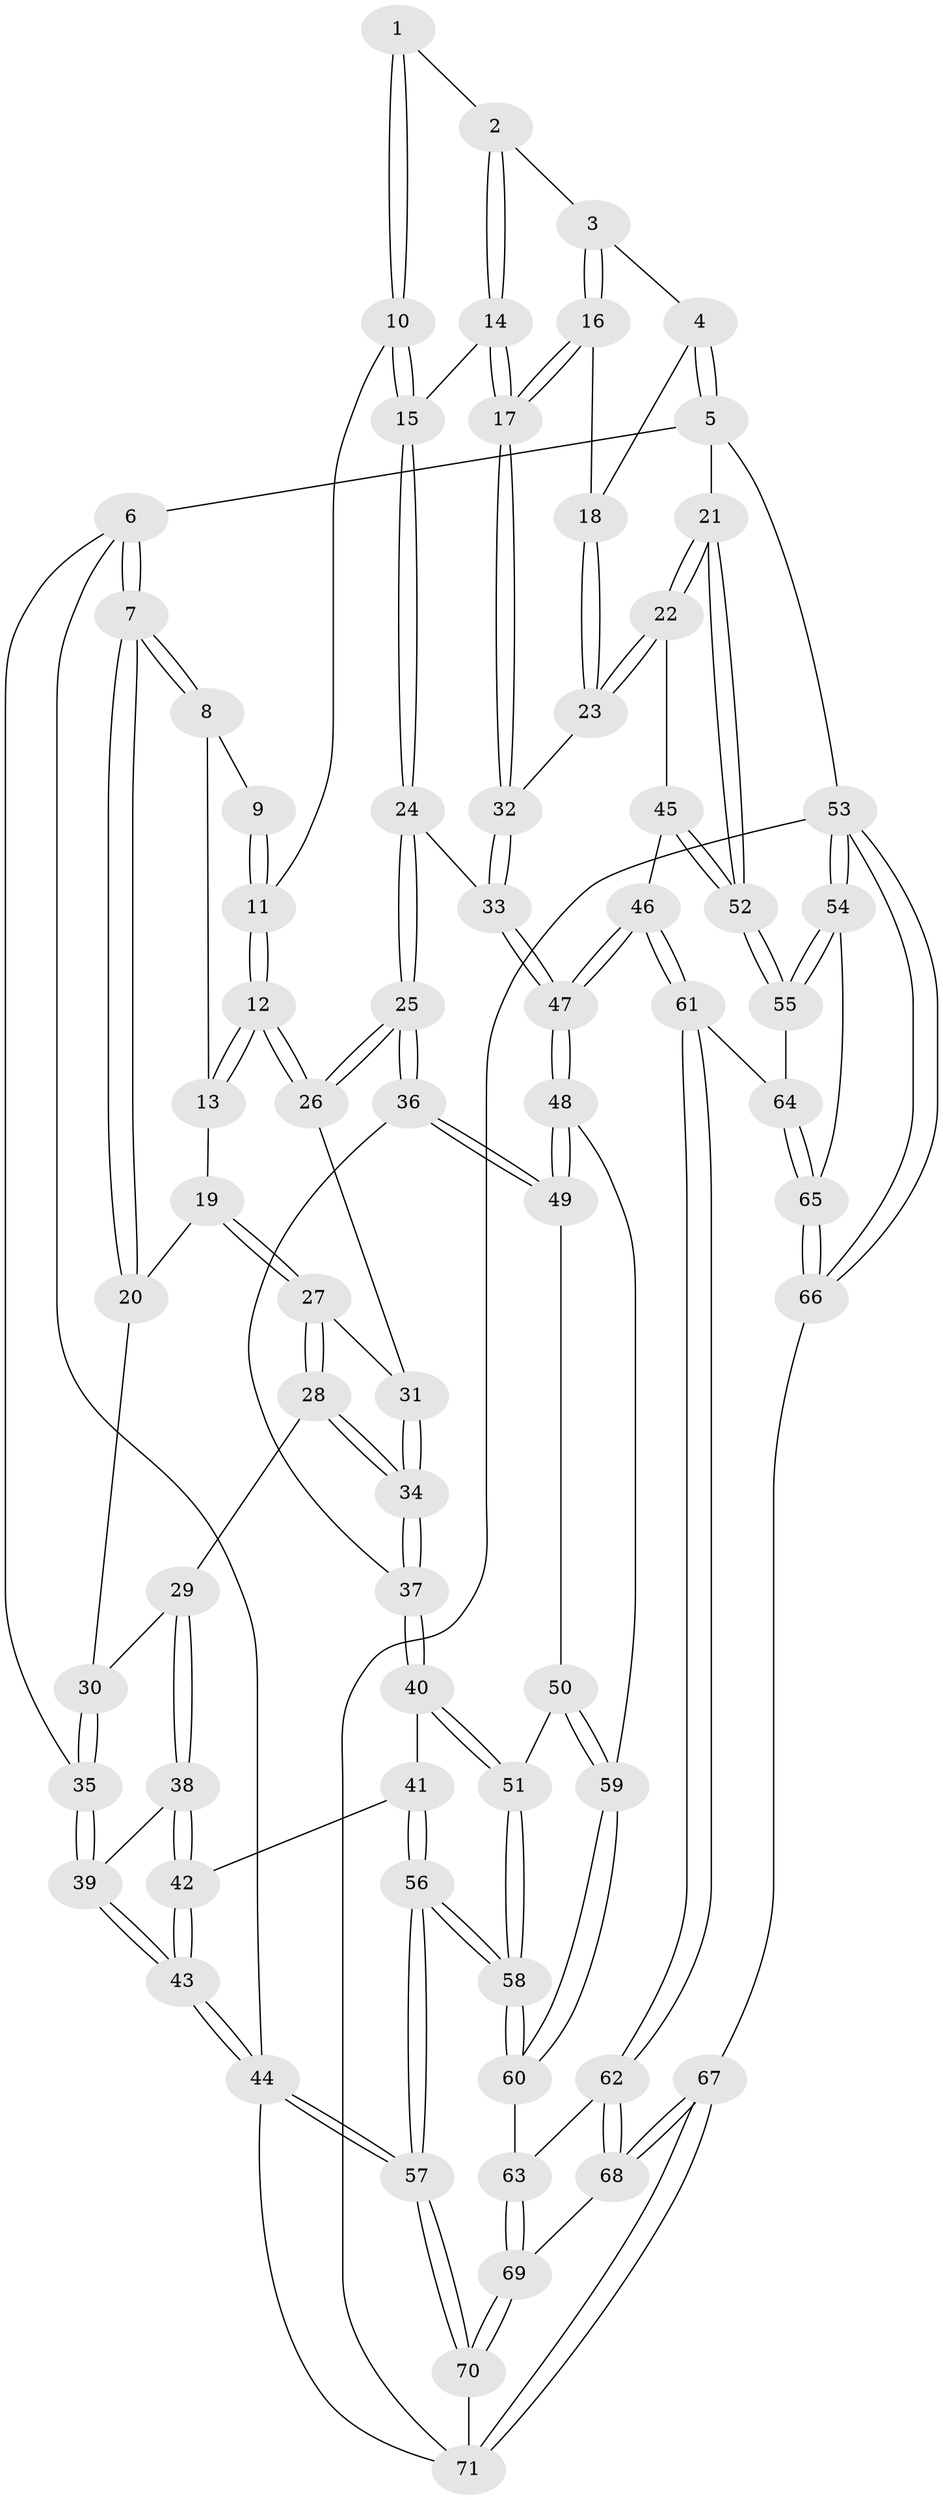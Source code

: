 // coarse degree distribution, {3: 0.41379310344827586, 4: 0.5517241379310345, 6: 0.034482758620689655}
// Generated by graph-tools (version 1.1) at 2025/38/03/04/25 23:38:33]
// undirected, 71 vertices, 174 edges
graph export_dot {
  node [color=gray90,style=filled];
  1 [pos="+0.5015805499329208+0"];
  2 [pos="+0.692098059789659+0"];
  3 [pos="+0.7658015313035568+0"];
  4 [pos="+1+0"];
  5 [pos="+1+0"];
  6 [pos="+0+0"];
  7 [pos="+0+0"];
  8 [pos="+0.2894938818121651+0"];
  9 [pos="+0.4063918919252821+0"];
  10 [pos="+0.45873075115688106+0.09614818772032138"];
  11 [pos="+0.407047132619809+0.10969436004830567"];
  12 [pos="+0.3779993659634365+0.11976298991569845"];
  13 [pos="+0.3159384278865389+0.06334420672012546"];
  14 [pos="+0.5628751085727574+0.1334576415490937"];
  15 [pos="+0.5604088526305371+0.13395447024131613"];
  16 [pos="+0.7012915823837939+0.2037944656587007"];
  17 [pos="+0.700809642261791+0.20489732213664827"];
  18 [pos="+0.9067322123864039+0.0231214977479536"];
  19 [pos="+0.1808441301617663+0.1159489307660526"];
  20 [pos="+0.12026959433768589+0.07626893651340577"];
  21 [pos="+1+0.39743053867537"];
  22 [pos="+0.9655040166598433+0.32586949309231167"];
  23 [pos="+0.8933721709332967+0.29239474974337537"];
  24 [pos="+0.4627609765957376+0.3094630301345095"];
  25 [pos="+0.38824312005533845+0.3482574251834157"];
  26 [pos="+0.35633299540695546+0.22436653250252875"];
  27 [pos="+0.19001011186237118+0.15039944119955456"];
  28 [pos="+0.10600324650481056+0.27238651265179786"];
  29 [pos="+0.0839408477051892+0.26473942643420123"];
  30 [pos="+0.07391571479865608+0.24465906205671156"];
  31 [pos="+0.21992447731576334+0.18603386684786447"];
  32 [pos="+0.7369969901564912+0.2962962146575107"];
  33 [pos="+0.7187204669899757+0.3216106580780462"];
  34 [pos="+0.19442346324350918+0.36324349204124956"];
  35 [pos="+0+0"];
  36 [pos="+0.38597390275893795+0.3534542418099615"];
  37 [pos="+0.22919447341324356+0.4286739778346483"];
  38 [pos="+0.019773199584424934+0.3051267852822031"];
  39 [pos="+0+0.3171388661963047"];
  40 [pos="+0.18367245827427772+0.5062019159116692"];
  41 [pos="+0.17248310695483035+0.5101271001579799"];
  42 [pos="+0.10447119539212751+0.5152738200551706"];
  43 [pos="+0+0.5933362157318982"];
  44 [pos="+0+1"];
  45 [pos="+0.7508183793636175+0.5569480180593107"];
  46 [pos="+0.6627957488093494+0.5785366251920543"];
  47 [pos="+0.660422391840224+0.57541537871287"];
  48 [pos="+0.631306203354585+0.5689616669648897"];
  49 [pos="+0.5282558086388346+0.5200937690874824"];
  50 [pos="+0.3461947044274387+0.6157471411324593"];
  51 [pos="+0.2644743652798994+0.5920098545746337"];
  52 [pos="+1+0.49872106417117873"];
  53 [pos="+1+1"];
  54 [pos="+1+0.6368683315784157"];
  55 [pos="+1+0.5988464553322629"];
  56 [pos="+0.08013151185427998+1"];
  57 [pos="+0.04179414171076614+1"];
  58 [pos="+0.26235252066969644+0.8441559389502477"];
  59 [pos="+0.40952412621413253+0.7039372939368216"];
  60 [pos="+0.4095163997494668+0.7633322767274164"];
  61 [pos="+0.6749767544313054+0.6304829582830062"];
  62 [pos="+0.6639110155477796+0.6629570862834796"];
  63 [pos="+0.5160279809818618+0.8161886045106499"];
  64 [pos="+0.8071277360542116+0.7020579643774701"];
  65 [pos="+0.8796385053694519+0.8456732435004185"];
  66 [pos="+0.8734433457445288+0.8686891766452957"];
  67 [pos="+0.7561253324222285+1"];
  68 [pos="+0.7372899634908228+0.9964094671041713"];
  69 [pos="+0.5212479260638735+0.8891885593331457"];
  70 [pos="+0.2256789513468973+1"];
  71 [pos="+0.7835510584470428+1"];
  1 -- 2;
  1 -- 10;
  1 -- 10;
  2 -- 3;
  2 -- 14;
  2 -- 14;
  3 -- 4;
  3 -- 16;
  3 -- 16;
  4 -- 5;
  4 -- 5;
  4 -- 18;
  5 -- 6;
  5 -- 21;
  5 -- 53;
  6 -- 7;
  6 -- 7;
  6 -- 35;
  6 -- 44;
  7 -- 8;
  7 -- 8;
  7 -- 20;
  7 -- 20;
  8 -- 9;
  8 -- 13;
  9 -- 11;
  9 -- 11;
  10 -- 11;
  10 -- 15;
  10 -- 15;
  11 -- 12;
  11 -- 12;
  12 -- 13;
  12 -- 13;
  12 -- 26;
  12 -- 26;
  13 -- 19;
  14 -- 15;
  14 -- 17;
  14 -- 17;
  15 -- 24;
  15 -- 24;
  16 -- 17;
  16 -- 17;
  16 -- 18;
  17 -- 32;
  17 -- 32;
  18 -- 23;
  18 -- 23;
  19 -- 20;
  19 -- 27;
  19 -- 27;
  20 -- 30;
  21 -- 22;
  21 -- 22;
  21 -- 52;
  21 -- 52;
  22 -- 23;
  22 -- 23;
  22 -- 45;
  23 -- 32;
  24 -- 25;
  24 -- 25;
  24 -- 33;
  25 -- 26;
  25 -- 26;
  25 -- 36;
  25 -- 36;
  26 -- 31;
  27 -- 28;
  27 -- 28;
  27 -- 31;
  28 -- 29;
  28 -- 34;
  28 -- 34;
  29 -- 30;
  29 -- 38;
  29 -- 38;
  30 -- 35;
  30 -- 35;
  31 -- 34;
  31 -- 34;
  32 -- 33;
  32 -- 33;
  33 -- 47;
  33 -- 47;
  34 -- 37;
  34 -- 37;
  35 -- 39;
  35 -- 39;
  36 -- 37;
  36 -- 49;
  36 -- 49;
  37 -- 40;
  37 -- 40;
  38 -- 39;
  38 -- 42;
  38 -- 42;
  39 -- 43;
  39 -- 43;
  40 -- 41;
  40 -- 51;
  40 -- 51;
  41 -- 42;
  41 -- 56;
  41 -- 56;
  42 -- 43;
  42 -- 43;
  43 -- 44;
  43 -- 44;
  44 -- 57;
  44 -- 57;
  44 -- 71;
  45 -- 46;
  45 -- 52;
  45 -- 52;
  46 -- 47;
  46 -- 47;
  46 -- 61;
  46 -- 61;
  47 -- 48;
  47 -- 48;
  48 -- 49;
  48 -- 49;
  48 -- 59;
  49 -- 50;
  50 -- 51;
  50 -- 59;
  50 -- 59;
  51 -- 58;
  51 -- 58;
  52 -- 55;
  52 -- 55;
  53 -- 54;
  53 -- 54;
  53 -- 66;
  53 -- 66;
  53 -- 71;
  54 -- 55;
  54 -- 55;
  54 -- 65;
  55 -- 64;
  56 -- 57;
  56 -- 57;
  56 -- 58;
  56 -- 58;
  57 -- 70;
  57 -- 70;
  58 -- 60;
  58 -- 60;
  59 -- 60;
  59 -- 60;
  60 -- 63;
  61 -- 62;
  61 -- 62;
  61 -- 64;
  62 -- 63;
  62 -- 68;
  62 -- 68;
  63 -- 69;
  63 -- 69;
  64 -- 65;
  64 -- 65;
  65 -- 66;
  65 -- 66;
  66 -- 67;
  67 -- 68;
  67 -- 68;
  67 -- 71;
  67 -- 71;
  68 -- 69;
  69 -- 70;
  69 -- 70;
  70 -- 71;
}
